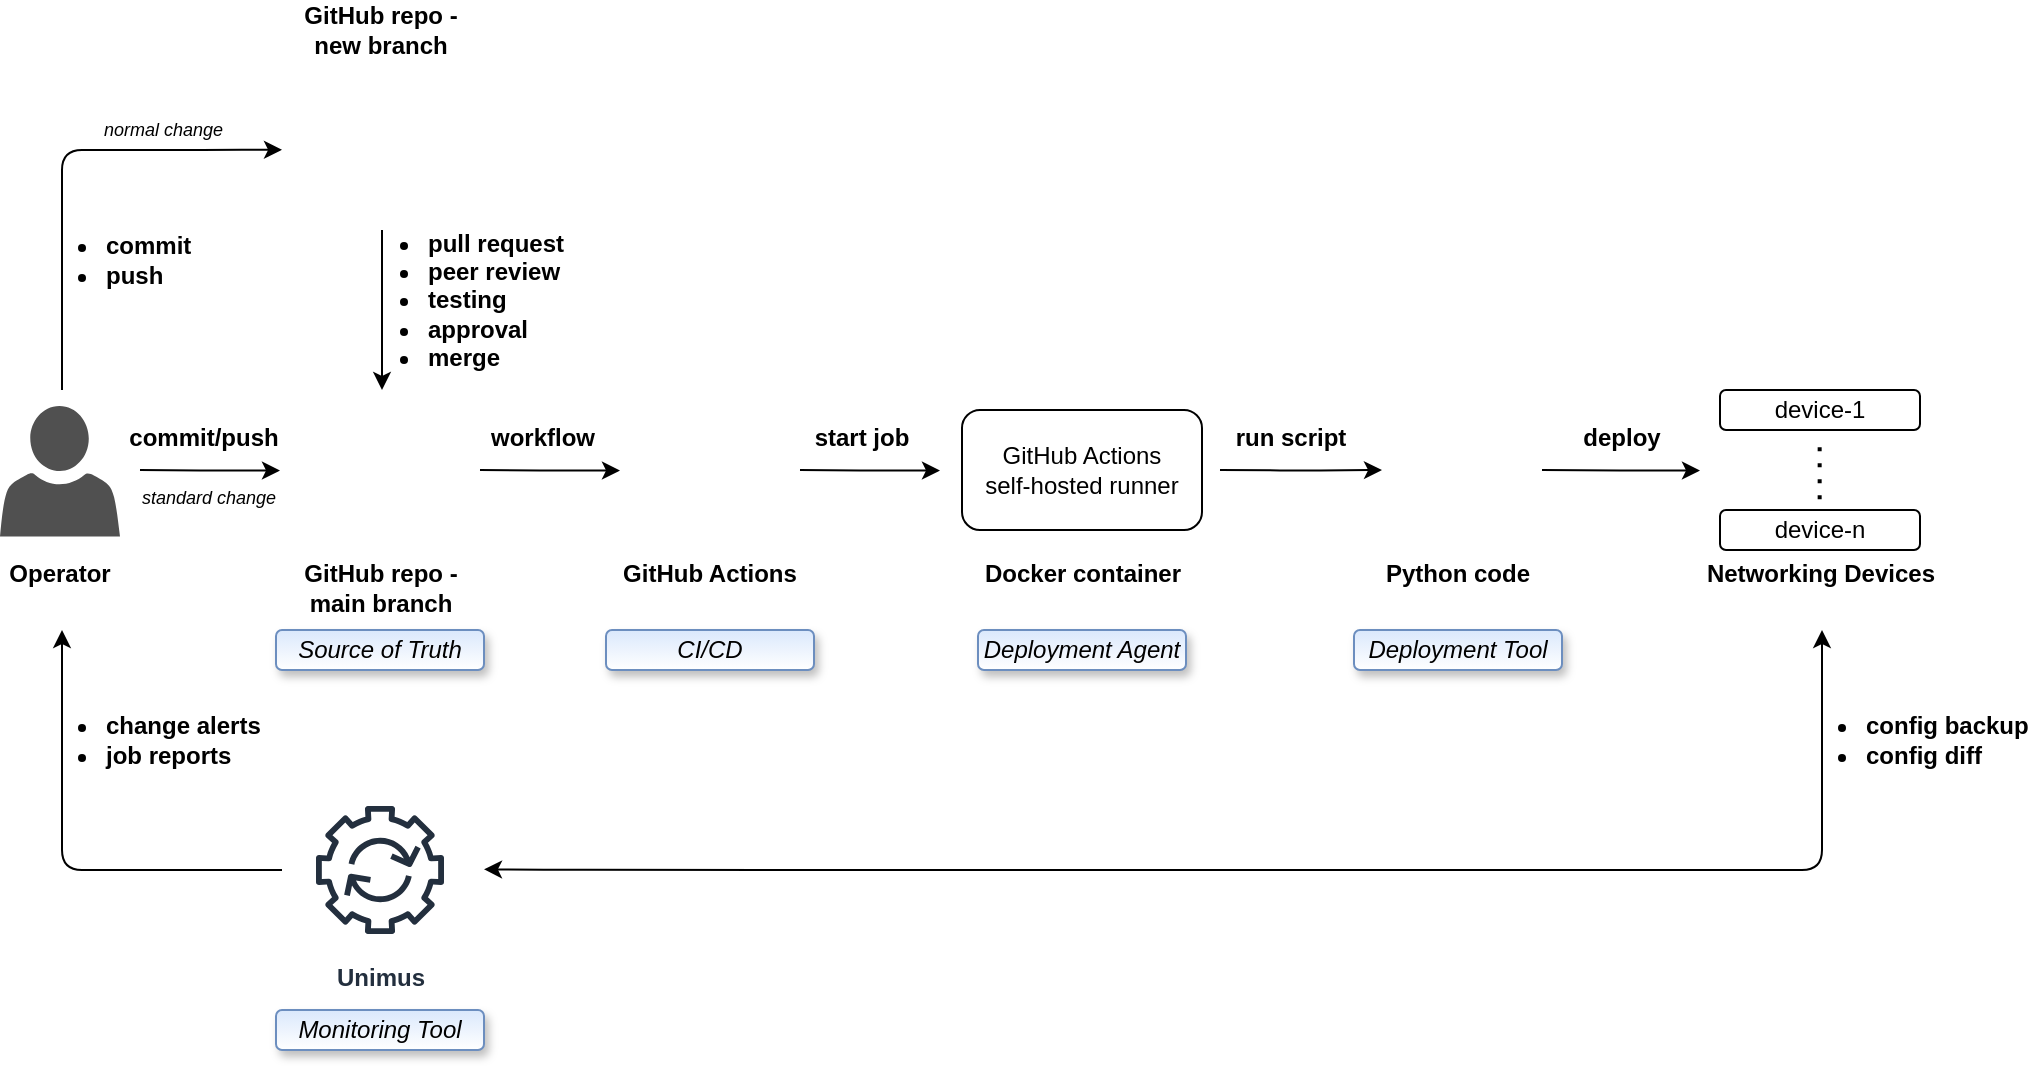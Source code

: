 <mxfile version="13.11.0" type="github">
  <diagram id="ubtK0CXxR8o14yQeXOuR" name="Page-1">
    <mxGraphModel dx="1185" dy="927" grid="0" gridSize="10" guides="1" tooltips="1" connect="1" arrows="1" fold="1" page="1" pageScale="1" pageWidth="1100" pageHeight="850" math="0" shadow="0">
      <root>
        <mxCell id="0" />
        <mxCell id="1" parent="0" />
        <mxCell id="0di4GVNXK07yKZTkaitx-21" value="" style="endArrow=classic;html=1;" parent="1" edge="1">
          <mxGeometry width="50" height="50" relative="1" as="geometry">
            <mxPoint x="129" y="360" as="sourcePoint" />
            <mxPoint x="199" y="360.27" as="targetPoint" />
            <Array as="points">
              <mxPoint x="169" y="360.27" />
            </Array>
          </mxGeometry>
        </mxCell>
        <mxCell id="0di4GVNXK07yKZTkaitx-26" value="" style="endArrow=classic;html=1;" parent="1" edge="1">
          <mxGeometry width="50" height="50" relative="1" as="geometry">
            <mxPoint x="299" y="360" as="sourcePoint" />
            <mxPoint x="369" y="360.27" as="targetPoint" />
            <Array as="points">
              <mxPoint x="339" y="360.27" />
            </Array>
          </mxGeometry>
        </mxCell>
        <mxCell id="0di4GVNXK07yKZTkaitx-27" value="" style="endArrow=classic;html=1;" parent="1" edge="1">
          <mxGeometry width="50" height="50" relative="1" as="geometry">
            <mxPoint x="459" y="360" as="sourcePoint" />
            <mxPoint x="529" y="360.27" as="targetPoint" />
            <Array as="points">
              <mxPoint x="499" y="360.27" />
            </Array>
          </mxGeometry>
        </mxCell>
        <mxCell id="0di4GVNXK07yKZTkaitx-28" value="" style="endArrow=classic;html=1;" parent="1" edge="1">
          <mxGeometry width="50" height="50" relative="1" as="geometry">
            <mxPoint x="669" y="360" as="sourcePoint" />
            <mxPoint x="750" y="360" as="targetPoint" />
            <Array as="points">
              <mxPoint x="709" y="360.27" />
            </Array>
          </mxGeometry>
        </mxCell>
        <mxCell id="0di4GVNXK07yKZTkaitx-29" value="" style="endArrow=classic;html=1;" parent="1" edge="1">
          <mxGeometry width="50" height="50" relative="1" as="geometry">
            <mxPoint x="830" y="360" as="sourcePoint" />
            <mxPoint x="909" y="360.27" as="targetPoint" />
            <Array as="points">
              <mxPoint x="879" y="360.27" />
            </Array>
          </mxGeometry>
        </mxCell>
        <mxCell id="0di4GVNXK07yKZTkaitx-30" value="&lt;b&gt;commit/push&lt;/b&gt;" style="text;html=1;strokeColor=none;fillColor=none;align=center;verticalAlign=middle;whiteSpace=wrap;rounded=0;" parent="1" vertex="1">
          <mxGeometry x="116" y="334" width="90" height="20" as="geometry" />
        </mxCell>
        <mxCell id="0di4GVNXK07yKZTkaitx-31" value="&lt;b&gt;workflow&lt;/b&gt;" style="text;html=1;strokeColor=none;fillColor=none;align=center;verticalAlign=middle;whiteSpace=wrap;rounded=0;" parent="1" vertex="1">
          <mxGeometry x="301" y="334" width="59" height="20" as="geometry" />
        </mxCell>
        <mxCell id="0di4GVNXK07yKZTkaitx-32" value="device-1" style="rounded=1;whiteSpace=wrap;html=1;fillColor=none;" parent="1" vertex="1">
          <mxGeometry x="919" y="320" width="100" height="20" as="geometry" />
        </mxCell>
        <mxCell id="0di4GVNXK07yKZTkaitx-33" value="device-n" style="rounded=1;whiteSpace=wrap;html=1;" parent="1" vertex="1">
          <mxGeometry x="919" y="380" width="100" height="20" as="geometry" />
        </mxCell>
        <mxCell id="0di4GVNXK07yKZTkaitx-34" value="&lt;b&gt;Networking Devices&lt;br&gt;&lt;/b&gt;" style="text;html=1;strokeColor=none;fillColor=none;align=center;verticalAlign=middle;whiteSpace=wrap;rounded=0;" parent="1" vertex="1">
          <mxGeometry x="907.75" y="402" width="122.5" height="20" as="geometry" />
        </mxCell>
        <mxCell id="0di4GVNXK07yKZTkaitx-35" value="" style="endArrow=none;dashed=1;html=1;dashPattern=1 3;strokeWidth=2;" parent="1" edge="1">
          <mxGeometry width="50" height="50" relative="1" as="geometry">
            <mxPoint x="968.83" y="374.61" as="sourcePoint" />
            <mxPoint x="968.83" y="344.61" as="targetPoint" />
          </mxGeometry>
        </mxCell>
        <mxCell id="0di4GVNXK07yKZTkaitx-36" value="&lt;b&gt;deploy&lt;/b&gt;" style="text;html=1;strokeColor=none;fillColor=none;align=center;verticalAlign=middle;whiteSpace=wrap;rounded=0;" parent="1" vertex="1">
          <mxGeometry x="850" y="334" width="40" height="20" as="geometry" />
        </mxCell>
        <mxCell id="0di4GVNXK07yKZTkaitx-40" value="&lt;b&gt;Python code&lt;/b&gt;" style="text;html=1;strokeColor=none;fillColor=none;align=center;verticalAlign=middle;whiteSpace=wrap;rounded=0;" parent="1" vertex="1">
          <mxGeometry x="748" y="402" width="80" height="20" as="geometry" />
        </mxCell>
        <mxCell id="0di4GVNXK07yKZTkaitx-41" value="&lt;b&gt;start job&lt;/b&gt;" style="text;html=1;strokeColor=none;fillColor=none;align=center;verticalAlign=middle;whiteSpace=wrap;rounded=0;" parent="1" vertex="1">
          <mxGeometry x="459" y="334" width="62" height="20" as="geometry" />
        </mxCell>
        <mxCell id="0di4GVNXK07yKZTkaitx-42" value="&lt;b&gt;run script&lt;/b&gt;" style="text;html=1;strokeColor=none;fillColor=none;align=center;verticalAlign=middle;whiteSpace=wrap;rounded=0;" parent="1" vertex="1">
          <mxGeometry x="671" y="334" width="67" height="20" as="geometry" />
        </mxCell>
        <mxCell id="0di4GVNXK07yKZTkaitx-11" value="GitHub Actions&lt;br&gt;self-hosted runner" style="rounded=1;whiteSpace=wrap;html=1;fillColor=none;" parent="1" vertex="1">
          <mxGeometry x="540" y="330" width="120" height="60" as="geometry" />
        </mxCell>
        <mxCell id="0di4GVNXK07yKZTkaitx-19" value="&lt;b&gt;Docker container&lt;br&gt;&lt;/b&gt;" style="text;html=1;strokeColor=none;fillColor=none;align=center;verticalAlign=middle;whiteSpace=wrap;rounded=0;" parent="1" vertex="1">
          <mxGeometry x="547.5" y="402" width="105" height="20" as="geometry" />
        </mxCell>
        <mxCell id="0di4GVNXK07yKZTkaitx-5" value="" style="shape=image;html=1;verticalAlign=top;verticalLabelPosition=bottom;labelBackgroundColor=#ffffff;imageAspect=0;aspect=fixed;image=https://cdn2.iconfinder.com/data/icons/social-icons-circular-color/512/github-128.png" parent="1" vertex="1">
          <mxGeometry x="374" y="320" width="80" height="80" as="geometry" />
        </mxCell>
        <mxCell id="0di4GVNXK07yKZTkaitx-18" value="&lt;b&gt;GitHub Actions&lt;br&gt;&lt;/b&gt;" style="text;html=1;strokeColor=none;fillColor=none;align=center;verticalAlign=middle;whiteSpace=wrap;rounded=0;" parent="1" vertex="1">
          <mxGeometry x="369" y="402" width="90" height="20" as="geometry" />
        </mxCell>
        <mxCell id="0di4GVNXK07yKZTkaitx-10" value="" style="shape=image;html=1;verticalAlign=top;verticalLabelPosition=bottom;labelBackgroundColor=#ffffff;imageAspect=0;aspect=fixed;image=https://cdn3.iconfinder.com/data/icons/social-network-and-media-1/128/Github.png" parent="1" vertex="1">
          <mxGeometry x="209" y="320" width="80" height="80" as="geometry" />
        </mxCell>
        <mxCell id="0di4GVNXK07yKZTkaitx-17" value="&lt;b&gt;GitHub repo - main branch&lt;/b&gt;" style="text;html=1;strokeColor=none;fillColor=none;align=center;verticalAlign=middle;whiteSpace=wrap;rounded=0;" parent="1" vertex="1">
          <mxGeometry x="208.5" y="409" width="81" height="20" as="geometry" />
        </mxCell>
        <mxCell id="0di4GVNXK07yKZTkaitx-8" value="" style="pointerEvents=1;shadow=0;dashed=0;html=1;strokeColor=none;fillColor=#505050;labelPosition=center;verticalLabelPosition=bottom;verticalAlign=top;outlineConnect=0;align=center;shape=mxgraph.office.users.user;aspect=fixed;" parent="1" vertex="1">
          <mxGeometry x="59" y="328" width="60" height="65.22" as="geometry" />
        </mxCell>
        <mxCell id="0di4GVNXK07yKZTkaitx-16" value="&lt;b&gt;Operator&lt;/b&gt;" style="text;html=1;strokeColor=none;fillColor=none;align=center;verticalAlign=middle;whiteSpace=wrap;rounded=0;" parent="1" vertex="1">
          <mxGeometry x="69" y="402" width="40" height="20" as="geometry" />
        </mxCell>
        <mxCell id="BkZlHpfip2ykGgVXvWdr-1" value="" style="shape=image;html=1;verticalAlign=top;verticalLabelPosition=bottom;labelBackgroundColor=#ffffff;imageAspect=0;aspect=fixed;image=https://cdn3.iconfinder.com/data/icons/social-network-and-media-1/128/Github.png" parent="1" vertex="1">
          <mxGeometry x="209" y="160" width="80" height="80" as="geometry" />
        </mxCell>
        <mxCell id="BkZlHpfip2ykGgVXvWdr-2" value="" style="endArrow=classic;html=1;" parent="1" edge="1">
          <mxGeometry width="50" height="50" relative="1" as="geometry">
            <mxPoint x="250" y="240" as="sourcePoint" />
            <mxPoint x="250" y="320" as="targetPoint" />
            <Array as="points">
              <mxPoint x="250" y="250" />
            </Array>
          </mxGeometry>
        </mxCell>
        <mxCell id="BkZlHpfip2ykGgVXvWdr-3" value="&lt;b&gt;GitHub repo - new branch&lt;/b&gt;" style="text;html=1;strokeColor=none;fillColor=none;align=center;verticalAlign=middle;whiteSpace=wrap;rounded=0;" parent="1" vertex="1">
          <mxGeometry x="208.5" y="130" width="81" height="20" as="geometry" />
        </mxCell>
        <mxCell id="BkZlHpfip2ykGgVXvWdr-4" value="&lt;ul&gt;&lt;li&gt;&lt;b&gt;pull request&lt;/b&gt;&lt;/li&gt;&lt;li&gt;&lt;b&gt;peer review&lt;/b&gt;&lt;/li&gt;&lt;li&gt;&lt;b&gt;testing&lt;/b&gt;&lt;/li&gt;&lt;li&gt;&lt;b&gt;approval&lt;/b&gt;&lt;/li&gt;&lt;li&gt;&lt;b&gt;merge&lt;/b&gt;&lt;/li&gt;&lt;/ul&gt;" style="text;html=1;strokeColor=none;fillColor=none;align=left;verticalAlign=middle;whiteSpace=wrap;rounded=0;" parent="1" vertex="1">
          <mxGeometry x="231" y="240" width="140" height="70" as="geometry" />
        </mxCell>
        <mxCell id="-_KzPOu2snX8i_z35t2C-1" value="&lt;span&gt;Source of Truth&lt;/span&gt;" style="text;html=1;strokeColor=#6c8ebf;fillColor=#dae8fc;align=center;verticalAlign=middle;whiteSpace=wrap;rounded=1;gradientColor=#ffffff;glass=0;shadow=1;sketch=0;fontStyle=2;labelBackgroundColor=none;labelBorderColor=none;" parent="1" vertex="1">
          <mxGeometry x="197" y="440" width="104" height="20" as="geometry" />
        </mxCell>
        <mxCell id="-_KzPOu2snX8i_z35t2C-2" value="&lt;span&gt;CI/CD&lt;/span&gt;" style="text;html=1;strokeColor=#6c8ebf;fillColor=#dae8fc;align=center;verticalAlign=middle;whiteSpace=wrap;rounded=1;gradientColor=#ffffff;glass=0;shadow=1;sketch=0;fontStyle=2;labelBackgroundColor=none;labelBorderColor=none;" parent="1" vertex="1">
          <mxGeometry x="362" y="440" width="104" height="20" as="geometry" />
        </mxCell>
        <mxCell id="-_KzPOu2snX8i_z35t2C-3" value="&lt;span&gt;Deployment Tool&lt;/span&gt;" style="text;html=1;strokeColor=#6c8ebf;fillColor=#dae8fc;align=center;verticalAlign=middle;whiteSpace=wrap;rounded=1;gradientColor=#ffffff;glass=0;shadow=1;sketch=0;fontStyle=2;labelBackgroundColor=none;labelBorderColor=none;" parent="1" vertex="1">
          <mxGeometry x="736" y="440" width="104" height="20" as="geometry" />
        </mxCell>
        <mxCell id="-_KzPOu2snX8i_z35t2C-4" value="&lt;span&gt;Deployment Agent&lt;/span&gt;" style="text;html=1;strokeColor=#6c8ebf;fillColor=#dae8fc;align=center;verticalAlign=middle;whiteSpace=wrap;rounded=1;gradientColor=#ffffff;glass=0;shadow=1;sketch=0;fontStyle=2;labelBackgroundColor=none;labelBorderColor=none;" parent="1" vertex="1">
          <mxGeometry x="548" y="440" width="104" height="20" as="geometry" />
        </mxCell>
        <mxCell id="-_KzPOu2snX8i_z35t2C-7" value="" style="shape=image;html=1;verticalAlign=top;verticalLabelPosition=bottom;labelBackgroundColor=#ffffff;imageAspect=0;aspect=fixed;image=https://cdn4.iconfinder.com/data/icons/essential-3/32/356-Document_Code-128.png;rounded=1;shadow=1;glass=0;sketch=0;gradientColor=#ffffff;" parent="1" vertex="1">
          <mxGeometry x="750.5" y="323" width="75" height="75" as="geometry" />
        </mxCell>
        <mxCell id="NPknkLC1WkhTkJsWbaCz-3" value="standard change" style="text;whiteSpace=wrap;fontStyle=2;fontSize=9;html=1;" parent="1" vertex="1">
          <mxGeometry x="127.71" y="362" width="71.29" height="25.29" as="geometry" />
        </mxCell>
        <mxCell id="NPknkLC1WkhTkJsWbaCz-4" value="normal change" style="text;fontStyle=2;fontSize=9;rotation=0;whiteSpace=wrap;" parent="1" vertex="1">
          <mxGeometry x="109.0" y="178" width="66.29" height="25.29" as="geometry" />
        </mxCell>
        <mxCell id="qhyrtXmqJ49Yqb2OUOIZ-2" value="&lt;b&gt;Unimus&lt;/b&gt;" style="outlineConnect=0;fontColor=#232F3E;gradientColor=none;strokeColor=#232F3E;dashed=0;verticalLabelPosition=bottom;verticalAlign=top;align=center;html=1;fontSize=12;fontStyle=0;aspect=fixed;shape=mxgraph.aws4.resourceIcon;resIcon=mxgraph.aws4.automation;fillColor=none;" parent="1" vertex="1">
          <mxGeometry x="209" y="520" width="80" height="80" as="geometry" />
        </mxCell>
        <mxCell id="qhyrtXmqJ49Yqb2OUOIZ-4" value="" style="endArrow=classic;html=1;" parent="1" edge="1">
          <mxGeometry width="50" height="50" relative="1" as="geometry">
            <mxPoint x="90" y="320" as="sourcePoint" />
            <mxPoint x="200" y="199.93" as="targetPoint" />
            <Array as="points">
              <mxPoint x="90" y="200" />
              <mxPoint x="170" y="199.93" />
            </Array>
          </mxGeometry>
        </mxCell>
        <mxCell id="qhyrtXmqJ49Yqb2OUOIZ-5" value="" style="endArrow=classic;html=1;" parent="1" edge="1">
          <mxGeometry width="50" height="50" relative="1" as="geometry">
            <mxPoint x="200" y="560" as="sourcePoint" />
            <mxPoint x="90" y="440" as="targetPoint" />
            <Array as="points">
              <mxPoint x="90" y="560" />
            </Array>
          </mxGeometry>
        </mxCell>
        <mxCell id="qhyrtXmqJ49Yqb2OUOIZ-7" value="&lt;ul&gt;&lt;li&gt;&lt;b&gt;commit&lt;/b&gt;&lt;/li&gt;&lt;li&gt;&lt;b&gt;push&lt;/b&gt;&lt;/li&gt;&lt;/ul&gt;" style="text;html=1;strokeColor=none;fillColor=none;align=left;verticalAlign=middle;whiteSpace=wrap;rounded=0;" parent="1" vertex="1">
          <mxGeometry x="70" y="240" width="110" height="30" as="geometry" />
        </mxCell>
        <mxCell id="qhyrtXmqJ49Yqb2OUOIZ-8" value="&lt;ul&gt;&lt;li&gt;&lt;b&gt;change alerts&lt;/b&gt;&lt;/li&gt;&lt;li&gt;&lt;b&gt;job reports&lt;/b&gt;&lt;/li&gt;&lt;/ul&gt;" style="text;html=1;strokeColor=none;fillColor=none;align=left;verticalAlign=middle;whiteSpace=wrap;rounded=0;" parent="1" vertex="1">
          <mxGeometry x="70" y="480" width="130" height="30" as="geometry" />
        </mxCell>
        <mxCell id="qhyrtXmqJ49Yqb2OUOIZ-9" value="" style="endArrow=classic;html=1;startArrow=classic;startFill=1;" parent="1" edge="1">
          <mxGeometry width="50" height="50" relative="1" as="geometry">
            <mxPoint x="301" y="559.66" as="sourcePoint" />
            <mxPoint x="970" y="440" as="targetPoint" />
            <Array as="points">
              <mxPoint x="341" y="559.93" />
              <mxPoint x="970" y="560" />
            </Array>
          </mxGeometry>
        </mxCell>
        <mxCell id="qhyrtXmqJ49Yqb2OUOIZ-11" value="&lt;span&gt;Monitoring Tool&lt;/span&gt;" style="text;html=1;strokeColor=#6c8ebf;fillColor=#dae8fc;align=center;verticalAlign=middle;whiteSpace=wrap;rounded=1;gradientColor=#ffffff;glass=0;shadow=1;sketch=0;fontStyle=2;labelBackgroundColor=none;labelBorderColor=none;" parent="1" vertex="1">
          <mxGeometry x="197" y="630" width="104" height="20" as="geometry" />
        </mxCell>
        <mxCell id="qhyrtXmqJ49Yqb2OUOIZ-12" value="&lt;ul&gt;&lt;li&gt;&lt;b&gt;config backup&lt;/b&gt;&lt;/li&gt;&lt;li&gt;&lt;b&gt;config diff&lt;/b&gt;&lt;/li&gt;&lt;/ul&gt;" style="text;html=1;strokeColor=none;fillColor=none;align=left;verticalAlign=middle;whiteSpace=wrap;rounded=0;" parent="1" vertex="1">
          <mxGeometry x="950" y="480" width="130" height="30" as="geometry" />
        </mxCell>
      </root>
    </mxGraphModel>
  </diagram>
</mxfile>
